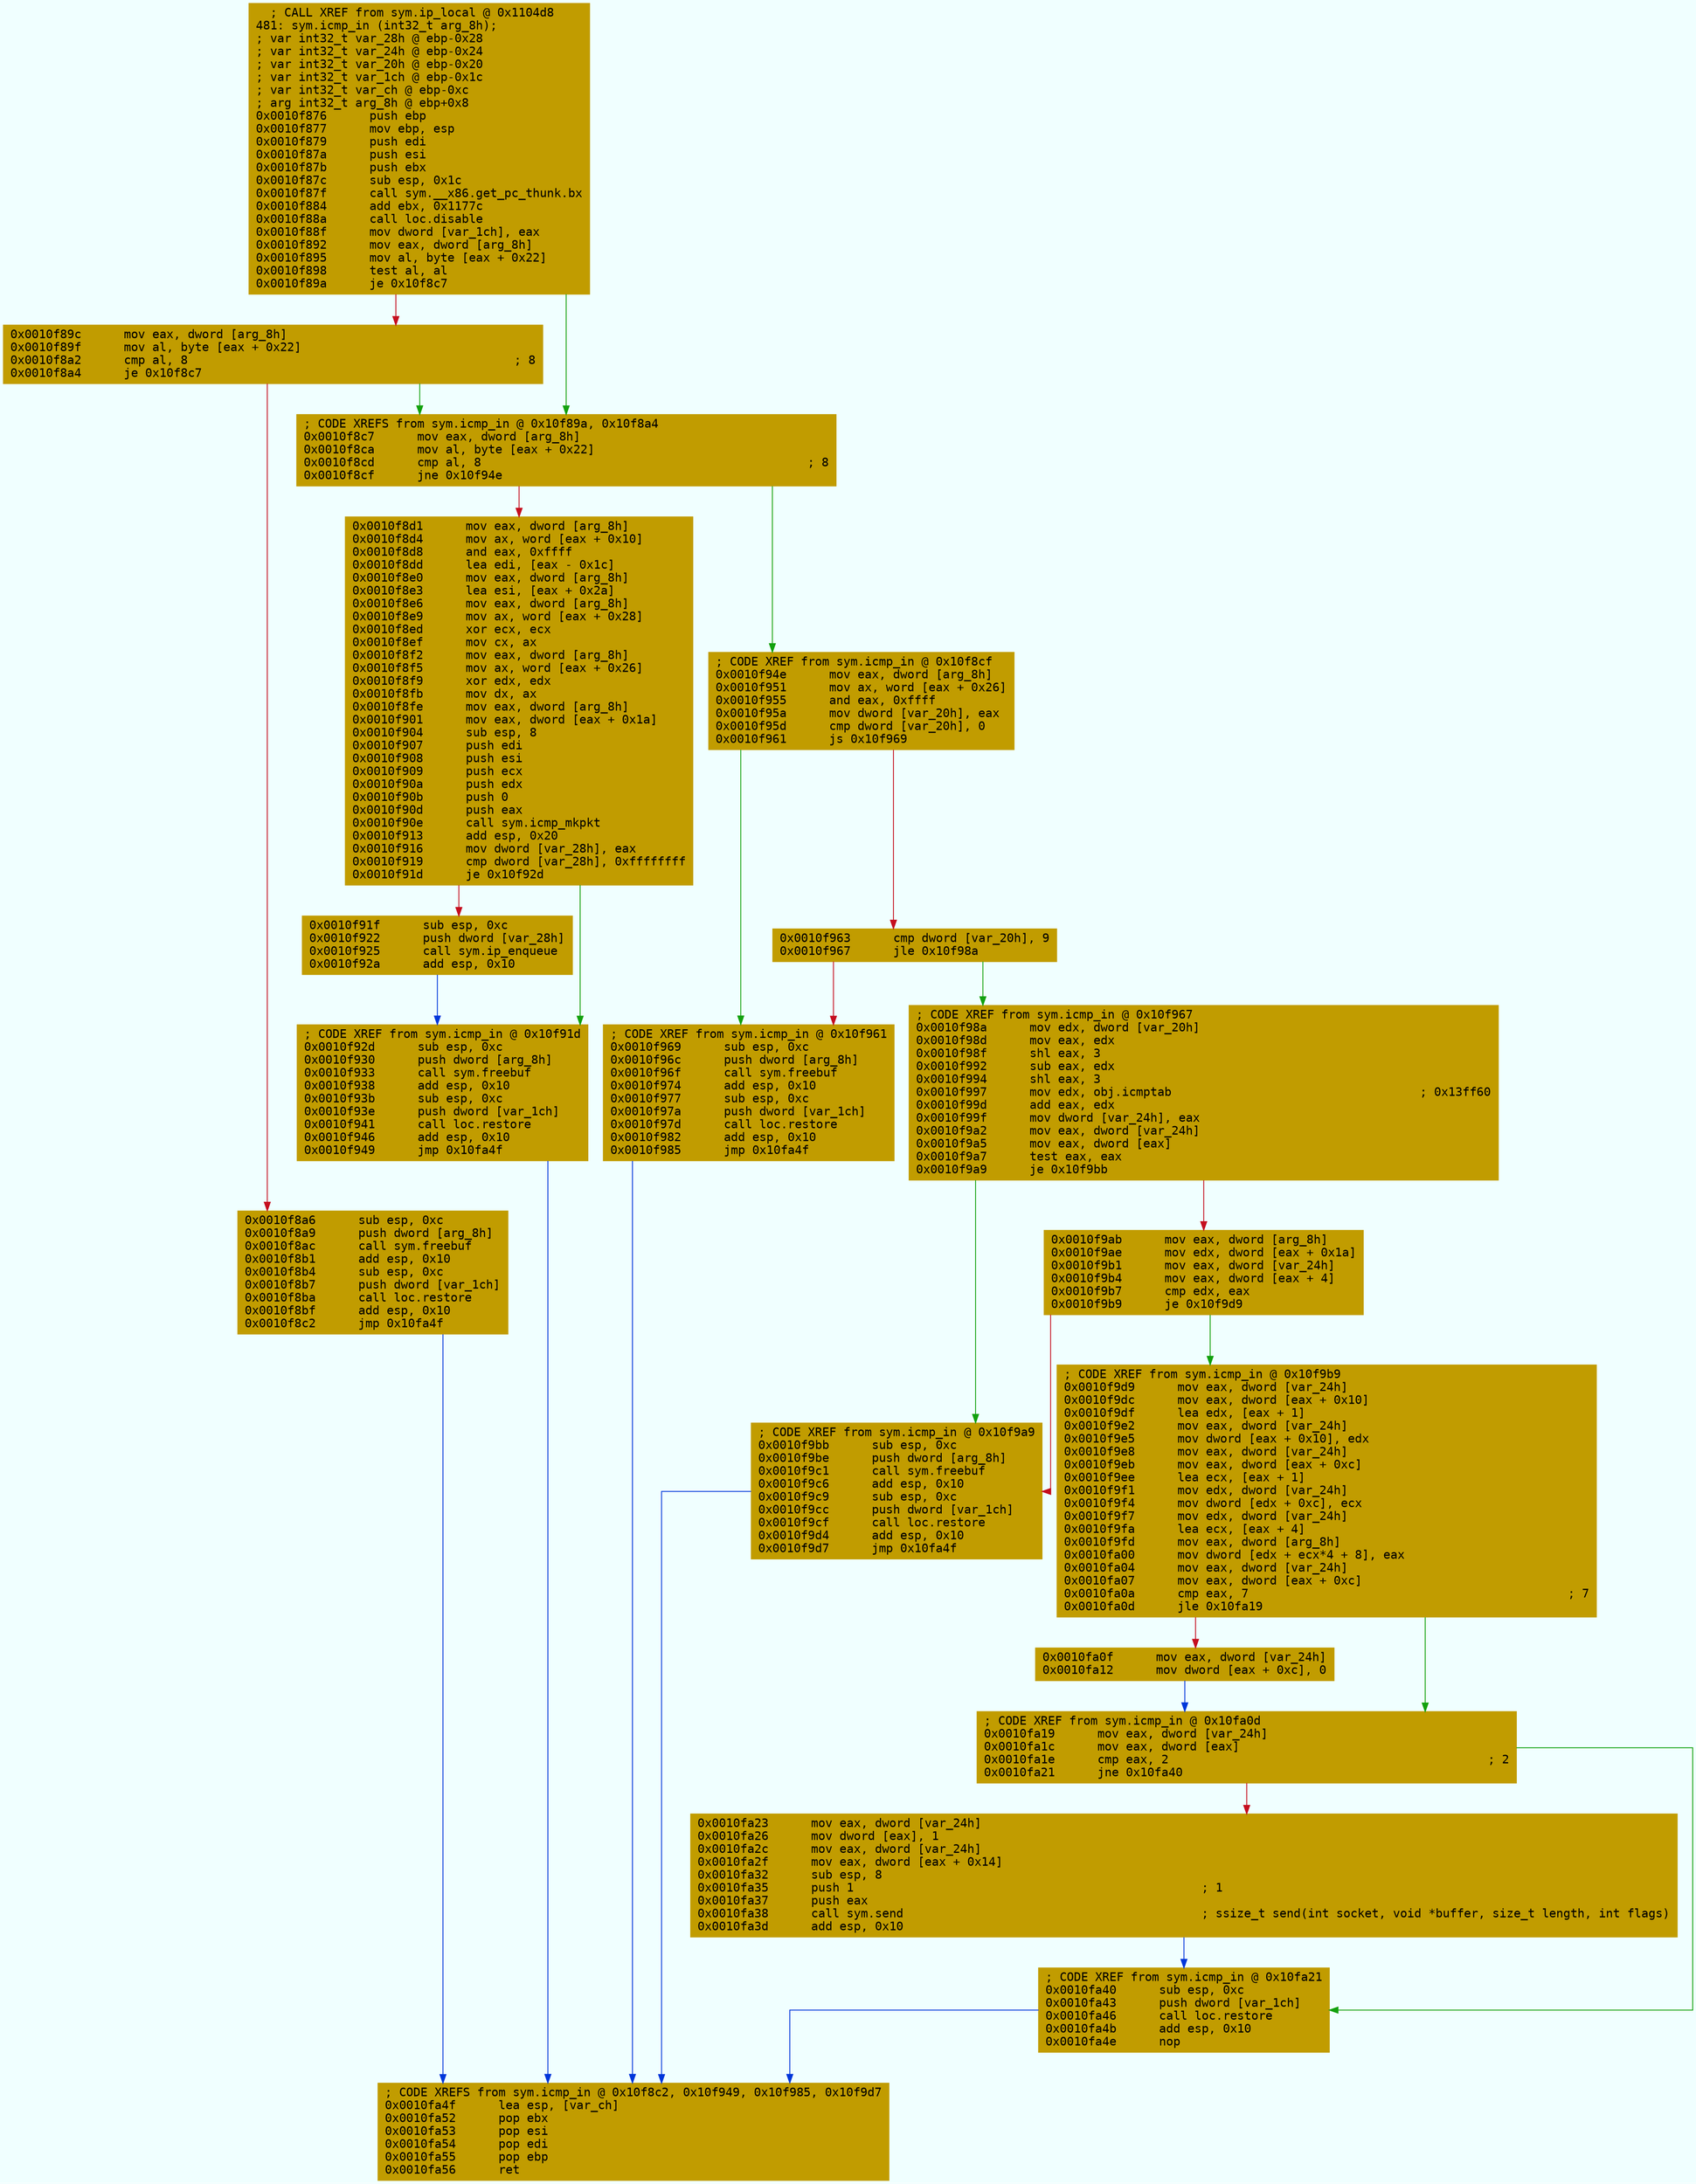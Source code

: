 digraph code {
	graph [bgcolor=azure fontsize=8 fontname="Courier" splines="ortho"];
	node [fillcolor=gray style=filled shape=box];
	edge [arrowhead="normal"];
	"0x0010f876" [URL="sym.icmp_in/0x0010f876", fillcolor="#c19c00",color="#c19c00", fontname="Courier",label="  ; CALL XREF from sym.ip_local @ 0x1104d8\l481: sym.icmp_in (int32_t arg_8h);\l; var int32_t var_28h @ ebp-0x28\l; var int32_t var_24h @ ebp-0x24\l; var int32_t var_20h @ ebp-0x20\l; var int32_t var_1ch @ ebp-0x1c\l; var int32_t var_ch @ ebp-0xc\l; arg int32_t arg_8h @ ebp+0x8\l0x0010f876      push ebp\l0x0010f877      mov ebp, esp\l0x0010f879      push edi\l0x0010f87a      push esi\l0x0010f87b      push ebx\l0x0010f87c      sub esp, 0x1c\l0x0010f87f      call sym.__x86.get_pc_thunk.bx\l0x0010f884      add ebx, 0x1177c\l0x0010f88a      call loc.disable\l0x0010f88f      mov dword [var_1ch], eax\l0x0010f892      mov eax, dword [arg_8h]\l0x0010f895      mov al, byte [eax + 0x22]\l0x0010f898      test al, al\l0x0010f89a      je 0x10f8c7\l"]
	"0x0010f89c" [URL="sym.icmp_in/0x0010f89c", fillcolor="#c19c00",color="#c19c00", fontname="Courier",label="0x0010f89c      mov eax, dword [arg_8h]\l0x0010f89f      mov al, byte [eax + 0x22]\l0x0010f8a2      cmp al, 8                                              ; 8\l0x0010f8a4      je 0x10f8c7\l"]
	"0x0010f8a6" [URL="sym.icmp_in/0x0010f8a6", fillcolor="#c19c00",color="#c19c00", fontname="Courier",label="0x0010f8a6      sub esp, 0xc\l0x0010f8a9      push dword [arg_8h]\l0x0010f8ac      call sym.freebuf\l0x0010f8b1      add esp, 0x10\l0x0010f8b4      sub esp, 0xc\l0x0010f8b7      push dword [var_1ch]\l0x0010f8ba      call loc.restore\l0x0010f8bf      add esp, 0x10\l0x0010f8c2      jmp 0x10fa4f\l"]
	"0x0010f8c7" [URL="sym.icmp_in/0x0010f8c7", fillcolor="#c19c00",color="#c19c00", fontname="Courier",label="; CODE XREFS from sym.icmp_in @ 0x10f89a, 0x10f8a4\l0x0010f8c7      mov eax, dword [arg_8h]\l0x0010f8ca      mov al, byte [eax + 0x22]\l0x0010f8cd      cmp al, 8                                              ; 8\l0x0010f8cf      jne 0x10f94e\l"]
	"0x0010f8d1" [URL="sym.icmp_in/0x0010f8d1", fillcolor="#c19c00",color="#c19c00", fontname="Courier",label="0x0010f8d1      mov eax, dword [arg_8h]\l0x0010f8d4      mov ax, word [eax + 0x10]\l0x0010f8d8      and eax, 0xffff\l0x0010f8dd      lea edi, [eax - 0x1c]\l0x0010f8e0      mov eax, dword [arg_8h]\l0x0010f8e3      lea esi, [eax + 0x2a]\l0x0010f8e6      mov eax, dword [arg_8h]\l0x0010f8e9      mov ax, word [eax + 0x28]\l0x0010f8ed      xor ecx, ecx\l0x0010f8ef      mov cx, ax\l0x0010f8f2      mov eax, dword [arg_8h]\l0x0010f8f5      mov ax, word [eax + 0x26]\l0x0010f8f9      xor edx, edx\l0x0010f8fb      mov dx, ax\l0x0010f8fe      mov eax, dword [arg_8h]\l0x0010f901      mov eax, dword [eax + 0x1a]\l0x0010f904      sub esp, 8\l0x0010f907      push edi\l0x0010f908      push esi\l0x0010f909      push ecx\l0x0010f90a      push edx\l0x0010f90b      push 0\l0x0010f90d      push eax\l0x0010f90e      call sym.icmp_mkpkt\l0x0010f913      add esp, 0x20\l0x0010f916      mov dword [var_28h], eax\l0x0010f919      cmp dword [var_28h], 0xffffffff\l0x0010f91d      je 0x10f92d\l"]
	"0x0010f91f" [URL="sym.icmp_in/0x0010f91f", fillcolor="#c19c00",color="#c19c00", fontname="Courier",label="0x0010f91f      sub esp, 0xc\l0x0010f922      push dword [var_28h]\l0x0010f925      call sym.ip_enqueue\l0x0010f92a      add esp, 0x10\l"]
	"0x0010f92d" [URL="sym.icmp_in/0x0010f92d", fillcolor="#c19c00",color="#c19c00", fontname="Courier",label="; CODE XREF from sym.icmp_in @ 0x10f91d\l0x0010f92d      sub esp, 0xc\l0x0010f930      push dword [arg_8h]\l0x0010f933      call sym.freebuf\l0x0010f938      add esp, 0x10\l0x0010f93b      sub esp, 0xc\l0x0010f93e      push dword [var_1ch]\l0x0010f941      call loc.restore\l0x0010f946      add esp, 0x10\l0x0010f949      jmp 0x10fa4f\l"]
	"0x0010f94e" [URL="sym.icmp_in/0x0010f94e", fillcolor="#c19c00",color="#c19c00", fontname="Courier",label="; CODE XREF from sym.icmp_in @ 0x10f8cf\l0x0010f94e      mov eax, dword [arg_8h]\l0x0010f951      mov ax, word [eax + 0x26]\l0x0010f955      and eax, 0xffff\l0x0010f95a      mov dword [var_20h], eax\l0x0010f95d      cmp dword [var_20h], 0\l0x0010f961      js 0x10f969\l"]
	"0x0010f963" [URL="sym.icmp_in/0x0010f963", fillcolor="#c19c00",color="#c19c00", fontname="Courier",label="0x0010f963      cmp dword [var_20h], 9\l0x0010f967      jle 0x10f98a\l"]
	"0x0010f969" [URL="sym.icmp_in/0x0010f969", fillcolor="#c19c00",color="#c19c00", fontname="Courier",label="; CODE XREF from sym.icmp_in @ 0x10f961\l0x0010f969      sub esp, 0xc\l0x0010f96c      push dword [arg_8h]\l0x0010f96f      call sym.freebuf\l0x0010f974      add esp, 0x10\l0x0010f977      sub esp, 0xc\l0x0010f97a      push dword [var_1ch]\l0x0010f97d      call loc.restore\l0x0010f982      add esp, 0x10\l0x0010f985      jmp 0x10fa4f\l"]
	"0x0010f98a" [URL="sym.icmp_in/0x0010f98a", fillcolor="#c19c00",color="#c19c00", fontname="Courier",label="; CODE XREF from sym.icmp_in @ 0x10f967\l0x0010f98a      mov edx, dword [var_20h]\l0x0010f98d      mov eax, edx\l0x0010f98f      shl eax, 3\l0x0010f992      sub eax, edx\l0x0010f994      shl eax, 3\l0x0010f997      mov edx, obj.icmptab                                   ; 0x13ff60\l0x0010f99d      add eax, edx\l0x0010f99f      mov dword [var_24h], eax\l0x0010f9a2      mov eax, dword [var_24h]\l0x0010f9a5      mov eax, dword [eax]\l0x0010f9a7      test eax, eax\l0x0010f9a9      je 0x10f9bb\l"]
	"0x0010f9ab" [URL="sym.icmp_in/0x0010f9ab", fillcolor="#c19c00",color="#c19c00", fontname="Courier",label="0x0010f9ab      mov eax, dword [arg_8h]\l0x0010f9ae      mov edx, dword [eax + 0x1a]\l0x0010f9b1      mov eax, dword [var_24h]\l0x0010f9b4      mov eax, dword [eax + 4]\l0x0010f9b7      cmp edx, eax\l0x0010f9b9      je 0x10f9d9\l"]
	"0x0010f9bb" [URL="sym.icmp_in/0x0010f9bb", fillcolor="#c19c00",color="#c19c00", fontname="Courier",label="; CODE XREF from sym.icmp_in @ 0x10f9a9\l0x0010f9bb      sub esp, 0xc\l0x0010f9be      push dword [arg_8h]\l0x0010f9c1      call sym.freebuf\l0x0010f9c6      add esp, 0x10\l0x0010f9c9      sub esp, 0xc\l0x0010f9cc      push dword [var_1ch]\l0x0010f9cf      call loc.restore\l0x0010f9d4      add esp, 0x10\l0x0010f9d7      jmp 0x10fa4f\l"]
	"0x0010f9d9" [URL="sym.icmp_in/0x0010f9d9", fillcolor="#c19c00",color="#c19c00", fontname="Courier",label="; CODE XREF from sym.icmp_in @ 0x10f9b9\l0x0010f9d9      mov eax, dword [var_24h]\l0x0010f9dc      mov eax, dword [eax + 0x10]\l0x0010f9df      lea edx, [eax + 1]\l0x0010f9e2      mov eax, dword [var_24h]\l0x0010f9e5      mov dword [eax + 0x10], edx\l0x0010f9e8      mov eax, dword [var_24h]\l0x0010f9eb      mov eax, dword [eax + 0xc]\l0x0010f9ee      lea ecx, [eax + 1]\l0x0010f9f1      mov edx, dword [var_24h]\l0x0010f9f4      mov dword [edx + 0xc], ecx\l0x0010f9f7      mov edx, dword [var_24h]\l0x0010f9fa      lea ecx, [eax + 4]\l0x0010f9fd      mov eax, dword [arg_8h]\l0x0010fa00      mov dword [edx + ecx*4 + 8], eax\l0x0010fa04      mov eax, dword [var_24h]\l0x0010fa07      mov eax, dword [eax + 0xc]\l0x0010fa0a      cmp eax, 7                                             ; 7\l0x0010fa0d      jle 0x10fa19\l"]
	"0x0010fa0f" [URL="sym.icmp_in/0x0010fa0f", fillcolor="#c19c00",color="#c19c00", fontname="Courier",label="0x0010fa0f      mov eax, dword [var_24h]\l0x0010fa12      mov dword [eax + 0xc], 0\l"]
	"0x0010fa19" [URL="sym.icmp_in/0x0010fa19", fillcolor="#c19c00",color="#c19c00", fontname="Courier",label="; CODE XREF from sym.icmp_in @ 0x10fa0d\l0x0010fa19      mov eax, dword [var_24h]\l0x0010fa1c      mov eax, dword [eax]\l0x0010fa1e      cmp eax, 2                                             ; 2\l0x0010fa21      jne 0x10fa40\l"]
	"0x0010fa23" [URL="sym.icmp_in/0x0010fa23", fillcolor="#c19c00",color="#c19c00", fontname="Courier",label="0x0010fa23      mov eax, dword [var_24h]\l0x0010fa26      mov dword [eax], 1\l0x0010fa2c      mov eax, dword [var_24h]\l0x0010fa2f      mov eax, dword [eax + 0x14]\l0x0010fa32      sub esp, 8\l0x0010fa35      push 1                                                 ; 1\l0x0010fa37      push eax\l0x0010fa38      call sym.send                                          ; ssize_t send(int socket, void *buffer, size_t length, int flags)\l0x0010fa3d      add esp, 0x10\l"]
	"0x0010fa40" [URL="sym.icmp_in/0x0010fa40", fillcolor="#c19c00",color="#c19c00", fontname="Courier",label="; CODE XREF from sym.icmp_in @ 0x10fa21\l0x0010fa40      sub esp, 0xc\l0x0010fa43      push dword [var_1ch]\l0x0010fa46      call loc.restore\l0x0010fa4b      add esp, 0x10\l0x0010fa4e      nop\l"]
	"0x0010fa4f" [URL="sym.icmp_in/0x0010fa4f", fillcolor="#c19c00",color="#c19c00", fontname="Courier",label="; CODE XREFS from sym.icmp_in @ 0x10f8c2, 0x10f949, 0x10f985, 0x10f9d7\l0x0010fa4f      lea esp, [var_ch]\l0x0010fa52      pop ebx\l0x0010fa53      pop esi\l0x0010fa54      pop edi\l0x0010fa55      pop ebp\l0x0010fa56      ret\l"]
        "0x0010f876" -> "0x0010f8c7" [color="#13a10e"];
        "0x0010f876" -> "0x0010f89c" [color="#c50f1f"];
        "0x0010f89c" -> "0x0010f8c7" [color="#13a10e"];
        "0x0010f89c" -> "0x0010f8a6" [color="#c50f1f"];
        "0x0010f8a6" -> "0x0010fa4f" [color="#0037da"];
        "0x0010f8c7" -> "0x0010f94e" [color="#13a10e"];
        "0x0010f8c7" -> "0x0010f8d1" [color="#c50f1f"];
        "0x0010f8d1" -> "0x0010f92d" [color="#13a10e"];
        "0x0010f8d1" -> "0x0010f91f" [color="#c50f1f"];
        "0x0010f91f" -> "0x0010f92d" [color="#0037da"];
        "0x0010f92d" -> "0x0010fa4f" [color="#0037da"];
        "0x0010f94e" -> "0x0010f969" [color="#13a10e"];
        "0x0010f94e" -> "0x0010f963" [color="#c50f1f"];
        "0x0010f963" -> "0x0010f98a" [color="#13a10e"];
        "0x0010f963" -> "0x0010f969" [color="#c50f1f"];
        "0x0010f969" -> "0x0010fa4f" [color="#0037da"];
        "0x0010f98a" -> "0x0010f9bb" [color="#13a10e"];
        "0x0010f98a" -> "0x0010f9ab" [color="#c50f1f"];
        "0x0010f9ab" -> "0x0010f9d9" [color="#13a10e"];
        "0x0010f9ab" -> "0x0010f9bb" [color="#c50f1f"];
        "0x0010f9bb" -> "0x0010fa4f" [color="#0037da"];
        "0x0010f9d9" -> "0x0010fa19" [color="#13a10e"];
        "0x0010f9d9" -> "0x0010fa0f" [color="#c50f1f"];
        "0x0010fa0f" -> "0x0010fa19" [color="#0037da"];
        "0x0010fa19" -> "0x0010fa40" [color="#13a10e"];
        "0x0010fa19" -> "0x0010fa23" [color="#c50f1f"];
        "0x0010fa23" -> "0x0010fa40" [color="#0037da"];
        "0x0010fa40" -> "0x0010fa4f" [color="#0037da"];
}
